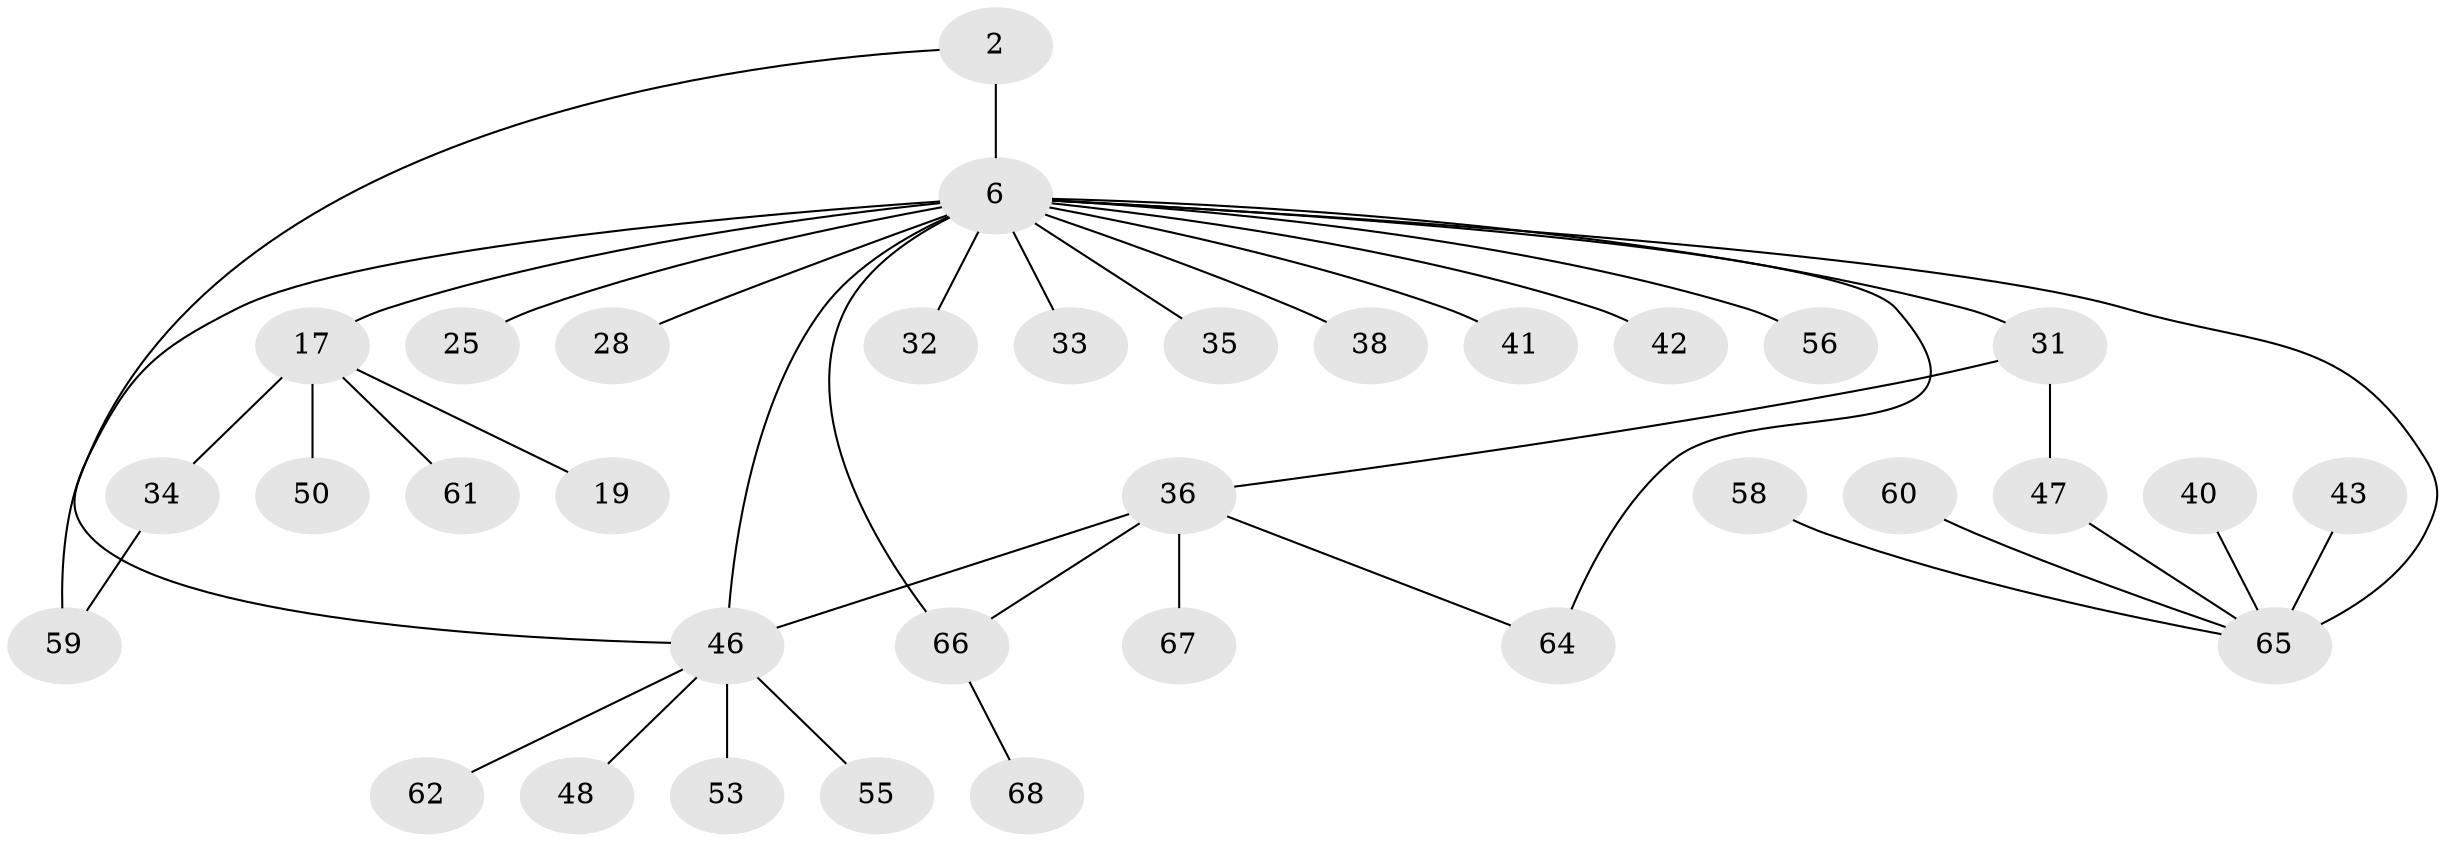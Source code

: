 // original degree distribution, {16: 0.014705882352941176, 5: 0.029411764705882353, 4: 0.058823529411764705, 9: 0.04411764705882353, 2: 0.2647058823529412, 6: 0.014705882352941176, 8: 0.029411764705882353, 1: 0.5, 3: 0.029411764705882353, 7: 0.014705882352941176}
// Generated by graph-tools (version 1.1) at 2025/48/03/09/25 04:48:43]
// undirected, 34 vertices, 39 edges
graph export_dot {
graph [start="1"]
  node [color=gray90,style=filled];
  2;
  6 [super="+4"];
  17;
  19;
  25;
  28;
  31 [super="+20"];
  32;
  33;
  34 [super="+16+24+30+27"];
  35;
  36;
  38;
  40;
  41;
  42;
  43;
  46 [super="+45"];
  47 [super="+23+26"];
  48 [super="+39"];
  50;
  53;
  55;
  56;
  58;
  59 [super="+49"];
  60;
  61;
  62 [super="+11"];
  64;
  65 [super="+51+63"];
  66 [super="+8+21+52+57"];
  67;
  68 [super="+54"];
  2 -- 6 [weight=3];
  2 -- 46;
  6 -- 17 [weight=3];
  6 -- 42;
  6 -- 56;
  6 -- 64;
  6 -- 25;
  6 -- 28;
  6 -- 31 [weight=2];
  6 -- 32;
  6 -- 33;
  6 -- 35;
  6 -- 38;
  6 -- 41;
  6 -- 59;
  6 -- 65 [weight=3];
  6 -- 66 [weight=2];
  6 -- 46 [weight=2];
  17 -- 19;
  17 -- 50;
  17 -- 61;
  17 -- 34 [weight=2];
  31 -- 36 [weight=2];
  31 -- 47;
  34 -- 59;
  36 -- 64;
  36 -- 67;
  36 -- 66;
  36 -- 46 [weight=2];
  40 -- 65;
  43 -- 65;
  46 -- 48;
  46 -- 53;
  46 -- 55;
  46 -- 62;
  47 -- 65;
  58 -- 65;
  60 -- 65;
  66 -- 68;
}
